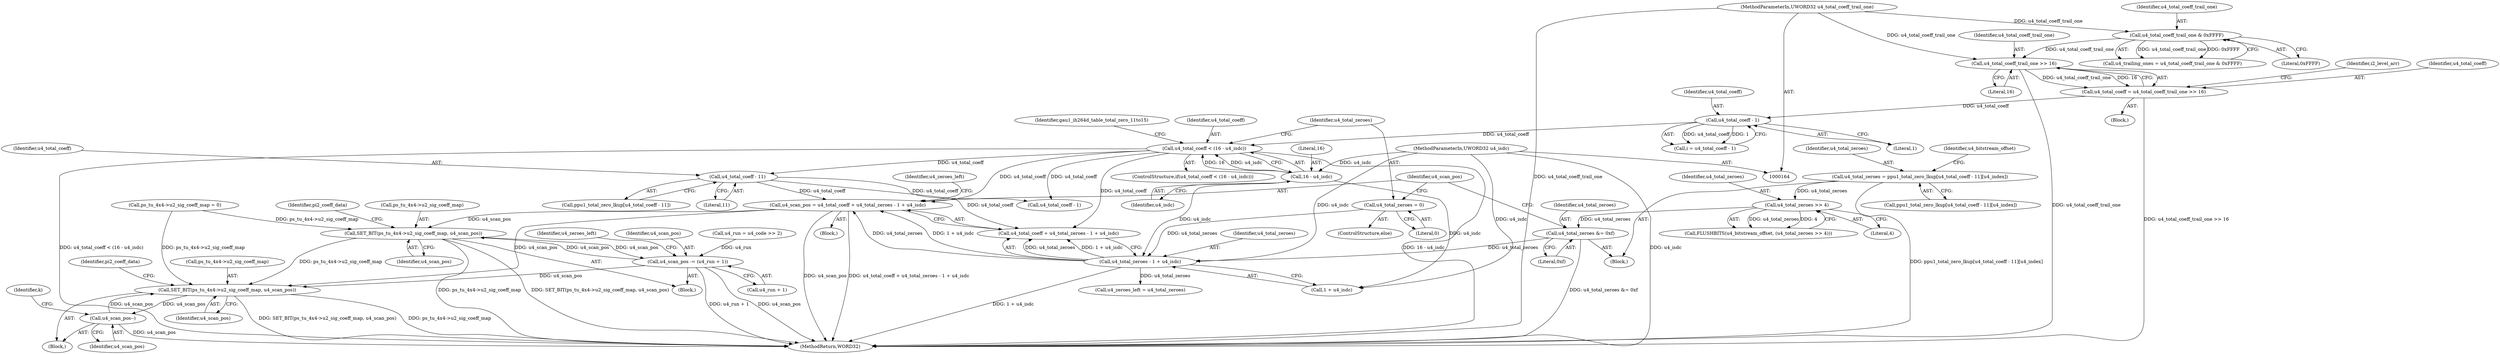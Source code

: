 digraph "0_Android_c57fc3703ae2e0d41b1f6580c50015937f2d23c1@integer" {
"1000551" [label="(Call,u4_scan_pos = u4_total_coeff + u4_total_zeroes - 1 + u4_isdc)"];
"1000512" [label="(Call,u4_total_coeff < (16 - u4_isdc))"];
"1000235" [label="(Call,u4_total_coeff - 1)"];
"1000190" [label="(Call,u4_total_coeff = u4_total_coeff_trail_one >> 16)"];
"1000192" [label="(Call,u4_total_coeff_trail_one >> 16)"];
"1000186" [label="(Call,u4_total_coeff_trail_one & 0xFFFF)"];
"1000166" [label="(MethodParameterIn,UWORD32 u4_total_coeff_trail_one)"];
"1000514" [label="(Call,16 - u4_isdc)"];
"1000165" [label="(MethodParameterIn,UWORD32 u4_isdc)"];
"1000530" [label="(Call,u4_total_coeff - 11)"];
"1000555" [label="(Call,u4_total_zeroes - 1 + u4_isdc)"];
"1000539" [label="(Call,u4_total_zeroes &= 0xf)"];
"1000536" [label="(Call,u4_total_zeroes >> 4)"];
"1000525" [label="(Call,u4_total_zeroes = ppu1_total_zero_lkup[u4_total_coeff - 11][u4_index])"];
"1000543" [label="(Call,u4_total_zeroes = 0)"];
"1000606" [label="(Call,SET_BIT(ps_tu_4x4->u2_sig_coeff_map, u4_scan_pos))"];
"1000622" [label="(Call,u4_scan_pos -= (u4_run + 1))"];
"1000639" [label="(Call,SET_BIT(ps_tu_4x4->u2_sig_coeff_map, u4_scan_pos))"];
"1000652" [label="(Call,u4_scan_pos--)"];
"1000514" [label="(Call,16 - u4_isdc)"];
"1000531" [label="(Identifier,u4_total_coeff)"];
"1000624" [label="(Call,u4_run + 1)"];
"1000526" [label="(Identifier,u4_total_zeroes)"];
"1000555" [label="(Call,u4_total_zeroes - 1 + u4_isdc)"];
"1000640" [label="(Call,ps_tu_4x4->u2_sig_coeff_map)"];
"1000534" [label="(Call,FLUSHBITS(u4_bitstream_offset, (u4_total_zeroes >> 4)))"];
"1000566" [label="(Call,u4_total_coeff - 1)"];
"1000237" [label="(Literal,1)"];
"1000607" [label="(Call,ps_tu_4x4->u2_sig_coeff_map)"];
"1000553" [label="(Call,u4_total_coeff + u4_total_zeroes - 1 + u4_isdc)"];
"1000516" [label="(Identifier,u4_isdc)"];
"1000235" [label="(Call,u4_total_coeff - 1)"];
"1000168" [label="(Block,)"];
"1000539" [label="(Call,u4_total_zeroes &= 0xf)"];
"1000528" [label="(Call,ppu1_total_zero_lkup[u4_total_coeff - 11])"];
"1000537" [label="(Identifier,u4_total_zeroes)"];
"1000545" [label="(Literal,0)"];
"1000186" [label="(Call,u4_total_coeff_trail_one & 0xFFFF)"];
"1000622" [label="(Call,u4_scan_pos -= (u4_run + 1))"];
"1000538" [label="(Literal,4)"];
"1000552" [label="(Identifier,u4_scan_pos)"];
"1000614" [label="(Identifier,pi2_coeff_data)"];
"1000527" [label="(Call,ppu1_total_zero_lkup[u4_total_coeff - 11][u4_index])"];
"1000192" [label="(Call,u4_total_coeff_trail_one >> 16)"];
"1000233" [label="(Call,i = u4_total_coeff - 1)"];
"1000541" [label="(Literal,0xf)"];
"1000596" [label="(Call,u4_run = u4_code >> 2)"];
"1000512" [label="(Call,u4_total_coeff < (16 - u4_isdc))"];
"1000525" [label="(Call,u4_total_zeroes = ppu1_total_zero_lkup[u4_total_coeff - 11][u4_index])"];
"1000517" [label="(Block,)"];
"1000647" [label="(Identifier,pi2_coeff_data)"];
"1000636" [label="(Identifier,k)"];
"1000577" [label="(Identifier,u4_zeroes_left)"];
"1000165" [label="(MethodParameterIn,UWORD32 u4_isdc)"];
"1000511" [label="(ControlStructure,if(u4_total_coeff < (16 - u4_isdc)))"];
"1000513" [label="(Identifier,u4_total_coeff)"];
"1000606" [label="(Call,SET_BIT(ps_tu_4x4->u2_sig_coeff_map, u4_scan_pos))"];
"1000546" [label="(Block,)"];
"1000198" [label="(Identifier,i2_level_arr)"];
"1000530" [label="(Call,u4_total_coeff - 11)"];
"1000638" [label="(Block,)"];
"1000580" [label="(Block,)"];
"1000652" [label="(Call,u4_scan_pos--)"];
"1000557" [label="(Call,1 + u4_isdc)"];
"1000184" [label="(Call,u4_trailing_ones = u4_total_coeff_trail_one & 0xFFFF)"];
"1000689" [label="(MethodReturn,WORD32)"];
"1000532" [label="(Literal,11)"];
"1000193" [label="(Identifier,u4_total_coeff_trail_one)"];
"1000187" [label="(Identifier,u4_total_coeff_trail_one)"];
"1000639" [label="(Call,SET_BIT(ps_tu_4x4->u2_sig_coeff_map, u4_scan_pos))"];
"1000542" [label="(ControlStructure,else)"];
"1000220" [label="(Call,ps_tu_4x4->u2_sig_coeff_map = 0)"];
"1000643" [label="(Identifier,u4_scan_pos)"];
"1000561" [label="(Call,u4_zeroes_left = u4_total_zeroes)"];
"1000540" [label="(Identifier,u4_total_zeroes)"];
"1000236" [label="(Identifier,u4_total_coeff)"];
"1000562" [label="(Identifier,u4_zeroes_left)"];
"1000544" [label="(Identifier,u4_total_zeroes)"];
"1000535" [label="(Identifier,u4_bitstream_offset)"];
"1000191" [label="(Identifier,u4_total_coeff)"];
"1000610" [label="(Identifier,u4_scan_pos)"];
"1000653" [label="(Identifier,u4_scan_pos)"];
"1000623" [label="(Identifier,u4_scan_pos)"];
"1000551" [label="(Call,u4_scan_pos = u4_total_coeff + u4_total_zeroes - 1 + u4_isdc)"];
"1000188" [label="(Literal,0xFFFF)"];
"1000543" [label="(Call,u4_total_zeroes = 0)"];
"1000166" [label="(MethodParameterIn,UWORD32 u4_total_coeff_trail_one)"];
"1000536" [label="(Call,u4_total_zeroes >> 4)"];
"1000519" [label="(Identifier,gau1_ih264d_table_total_zero_11to15)"];
"1000515" [label="(Literal,16)"];
"1000194" [label="(Literal,16)"];
"1000190" [label="(Call,u4_total_coeff = u4_total_coeff_trail_one >> 16)"];
"1000556" [label="(Identifier,u4_total_zeroes)"];
"1000551" -> "1000546"  [label="AST: "];
"1000551" -> "1000553"  [label="CFG: "];
"1000552" -> "1000551"  [label="AST: "];
"1000553" -> "1000551"  [label="AST: "];
"1000562" -> "1000551"  [label="CFG: "];
"1000551" -> "1000689"  [label="DDG: u4_total_coeff + u4_total_zeroes - 1 + u4_isdc"];
"1000551" -> "1000689"  [label="DDG: u4_scan_pos"];
"1000512" -> "1000551"  [label="DDG: u4_total_coeff"];
"1000530" -> "1000551"  [label="DDG: u4_total_coeff"];
"1000555" -> "1000551"  [label="DDG: u4_total_zeroes"];
"1000555" -> "1000551"  [label="DDG: 1 + u4_isdc"];
"1000551" -> "1000606"  [label="DDG: u4_scan_pos"];
"1000551" -> "1000639"  [label="DDG: u4_scan_pos"];
"1000512" -> "1000511"  [label="AST: "];
"1000512" -> "1000514"  [label="CFG: "];
"1000513" -> "1000512"  [label="AST: "];
"1000514" -> "1000512"  [label="AST: "];
"1000519" -> "1000512"  [label="CFG: "];
"1000544" -> "1000512"  [label="CFG: "];
"1000512" -> "1000689"  [label="DDG: 16 - u4_isdc"];
"1000512" -> "1000689"  [label="DDG: u4_total_coeff < (16 - u4_isdc)"];
"1000235" -> "1000512"  [label="DDG: u4_total_coeff"];
"1000514" -> "1000512"  [label="DDG: 16"];
"1000514" -> "1000512"  [label="DDG: u4_isdc"];
"1000512" -> "1000530"  [label="DDG: u4_total_coeff"];
"1000512" -> "1000553"  [label="DDG: u4_total_coeff"];
"1000512" -> "1000566"  [label="DDG: u4_total_coeff"];
"1000235" -> "1000233"  [label="AST: "];
"1000235" -> "1000237"  [label="CFG: "];
"1000236" -> "1000235"  [label="AST: "];
"1000237" -> "1000235"  [label="AST: "];
"1000233" -> "1000235"  [label="CFG: "];
"1000235" -> "1000233"  [label="DDG: u4_total_coeff"];
"1000235" -> "1000233"  [label="DDG: 1"];
"1000190" -> "1000235"  [label="DDG: u4_total_coeff"];
"1000190" -> "1000168"  [label="AST: "];
"1000190" -> "1000192"  [label="CFG: "];
"1000191" -> "1000190"  [label="AST: "];
"1000192" -> "1000190"  [label="AST: "];
"1000198" -> "1000190"  [label="CFG: "];
"1000190" -> "1000689"  [label="DDG: u4_total_coeff_trail_one >> 16"];
"1000192" -> "1000190"  [label="DDG: u4_total_coeff_trail_one"];
"1000192" -> "1000190"  [label="DDG: 16"];
"1000192" -> "1000194"  [label="CFG: "];
"1000193" -> "1000192"  [label="AST: "];
"1000194" -> "1000192"  [label="AST: "];
"1000192" -> "1000689"  [label="DDG: u4_total_coeff_trail_one"];
"1000186" -> "1000192"  [label="DDG: u4_total_coeff_trail_one"];
"1000166" -> "1000192"  [label="DDG: u4_total_coeff_trail_one"];
"1000186" -> "1000184"  [label="AST: "];
"1000186" -> "1000188"  [label="CFG: "];
"1000187" -> "1000186"  [label="AST: "];
"1000188" -> "1000186"  [label="AST: "];
"1000184" -> "1000186"  [label="CFG: "];
"1000186" -> "1000184"  [label="DDG: u4_total_coeff_trail_one"];
"1000186" -> "1000184"  [label="DDG: 0xFFFF"];
"1000166" -> "1000186"  [label="DDG: u4_total_coeff_trail_one"];
"1000166" -> "1000164"  [label="AST: "];
"1000166" -> "1000689"  [label="DDG: u4_total_coeff_trail_one"];
"1000514" -> "1000516"  [label="CFG: "];
"1000515" -> "1000514"  [label="AST: "];
"1000516" -> "1000514"  [label="AST: "];
"1000165" -> "1000514"  [label="DDG: u4_isdc"];
"1000514" -> "1000555"  [label="DDG: u4_isdc"];
"1000514" -> "1000557"  [label="DDG: u4_isdc"];
"1000165" -> "1000164"  [label="AST: "];
"1000165" -> "1000689"  [label="DDG: u4_isdc"];
"1000165" -> "1000555"  [label="DDG: u4_isdc"];
"1000165" -> "1000557"  [label="DDG: u4_isdc"];
"1000530" -> "1000528"  [label="AST: "];
"1000530" -> "1000532"  [label="CFG: "];
"1000531" -> "1000530"  [label="AST: "];
"1000532" -> "1000530"  [label="AST: "];
"1000528" -> "1000530"  [label="CFG: "];
"1000530" -> "1000553"  [label="DDG: u4_total_coeff"];
"1000530" -> "1000566"  [label="DDG: u4_total_coeff"];
"1000555" -> "1000553"  [label="AST: "];
"1000555" -> "1000557"  [label="CFG: "];
"1000556" -> "1000555"  [label="AST: "];
"1000557" -> "1000555"  [label="AST: "];
"1000553" -> "1000555"  [label="CFG: "];
"1000555" -> "1000689"  [label="DDG: 1 + u4_isdc"];
"1000555" -> "1000553"  [label="DDG: u4_total_zeroes"];
"1000555" -> "1000553"  [label="DDG: 1 + u4_isdc"];
"1000539" -> "1000555"  [label="DDG: u4_total_zeroes"];
"1000543" -> "1000555"  [label="DDG: u4_total_zeroes"];
"1000555" -> "1000561"  [label="DDG: u4_total_zeroes"];
"1000539" -> "1000517"  [label="AST: "];
"1000539" -> "1000541"  [label="CFG: "];
"1000540" -> "1000539"  [label="AST: "];
"1000541" -> "1000539"  [label="AST: "];
"1000552" -> "1000539"  [label="CFG: "];
"1000539" -> "1000689"  [label="DDG: u4_total_zeroes &= 0xf"];
"1000536" -> "1000539"  [label="DDG: u4_total_zeroes"];
"1000536" -> "1000534"  [label="AST: "];
"1000536" -> "1000538"  [label="CFG: "];
"1000537" -> "1000536"  [label="AST: "];
"1000538" -> "1000536"  [label="AST: "];
"1000534" -> "1000536"  [label="CFG: "];
"1000536" -> "1000534"  [label="DDG: u4_total_zeroes"];
"1000536" -> "1000534"  [label="DDG: 4"];
"1000525" -> "1000536"  [label="DDG: u4_total_zeroes"];
"1000525" -> "1000517"  [label="AST: "];
"1000525" -> "1000527"  [label="CFG: "];
"1000526" -> "1000525"  [label="AST: "];
"1000527" -> "1000525"  [label="AST: "];
"1000535" -> "1000525"  [label="CFG: "];
"1000525" -> "1000689"  [label="DDG: ppu1_total_zero_lkup[u4_total_coeff - 11][u4_index]"];
"1000543" -> "1000542"  [label="AST: "];
"1000543" -> "1000545"  [label="CFG: "];
"1000544" -> "1000543"  [label="AST: "];
"1000545" -> "1000543"  [label="AST: "];
"1000552" -> "1000543"  [label="CFG: "];
"1000606" -> "1000580"  [label="AST: "];
"1000606" -> "1000610"  [label="CFG: "];
"1000607" -> "1000606"  [label="AST: "];
"1000610" -> "1000606"  [label="AST: "];
"1000614" -> "1000606"  [label="CFG: "];
"1000606" -> "1000689"  [label="DDG: ps_tu_4x4->u2_sig_coeff_map"];
"1000606" -> "1000689"  [label="DDG: SET_BIT(ps_tu_4x4->u2_sig_coeff_map, u4_scan_pos)"];
"1000220" -> "1000606"  [label="DDG: ps_tu_4x4->u2_sig_coeff_map"];
"1000622" -> "1000606"  [label="DDG: u4_scan_pos"];
"1000606" -> "1000622"  [label="DDG: u4_scan_pos"];
"1000606" -> "1000639"  [label="DDG: ps_tu_4x4->u2_sig_coeff_map"];
"1000622" -> "1000580"  [label="AST: "];
"1000622" -> "1000624"  [label="CFG: "];
"1000623" -> "1000622"  [label="AST: "];
"1000624" -> "1000622"  [label="AST: "];
"1000577" -> "1000622"  [label="CFG: "];
"1000622" -> "1000689"  [label="DDG: u4_scan_pos"];
"1000622" -> "1000689"  [label="DDG: u4_run + 1"];
"1000596" -> "1000622"  [label="DDG: u4_run"];
"1000622" -> "1000639"  [label="DDG: u4_scan_pos"];
"1000639" -> "1000638"  [label="AST: "];
"1000639" -> "1000643"  [label="CFG: "];
"1000640" -> "1000639"  [label="AST: "];
"1000643" -> "1000639"  [label="AST: "];
"1000647" -> "1000639"  [label="CFG: "];
"1000639" -> "1000689"  [label="DDG: SET_BIT(ps_tu_4x4->u2_sig_coeff_map, u4_scan_pos)"];
"1000639" -> "1000689"  [label="DDG: ps_tu_4x4->u2_sig_coeff_map"];
"1000220" -> "1000639"  [label="DDG: ps_tu_4x4->u2_sig_coeff_map"];
"1000652" -> "1000639"  [label="DDG: u4_scan_pos"];
"1000639" -> "1000652"  [label="DDG: u4_scan_pos"];
"1000652" -> "1000638"  [label="AST: "];
"1000652" -> "1000653"  [label="CFG: "];
"1000653" -> "1000652"  [label="AST: "];
"1000636" -> "1000652"  [label="CFG: "];
"1000652" -> "1000689"  [label="DDG: u4_scan_pos"];
}
